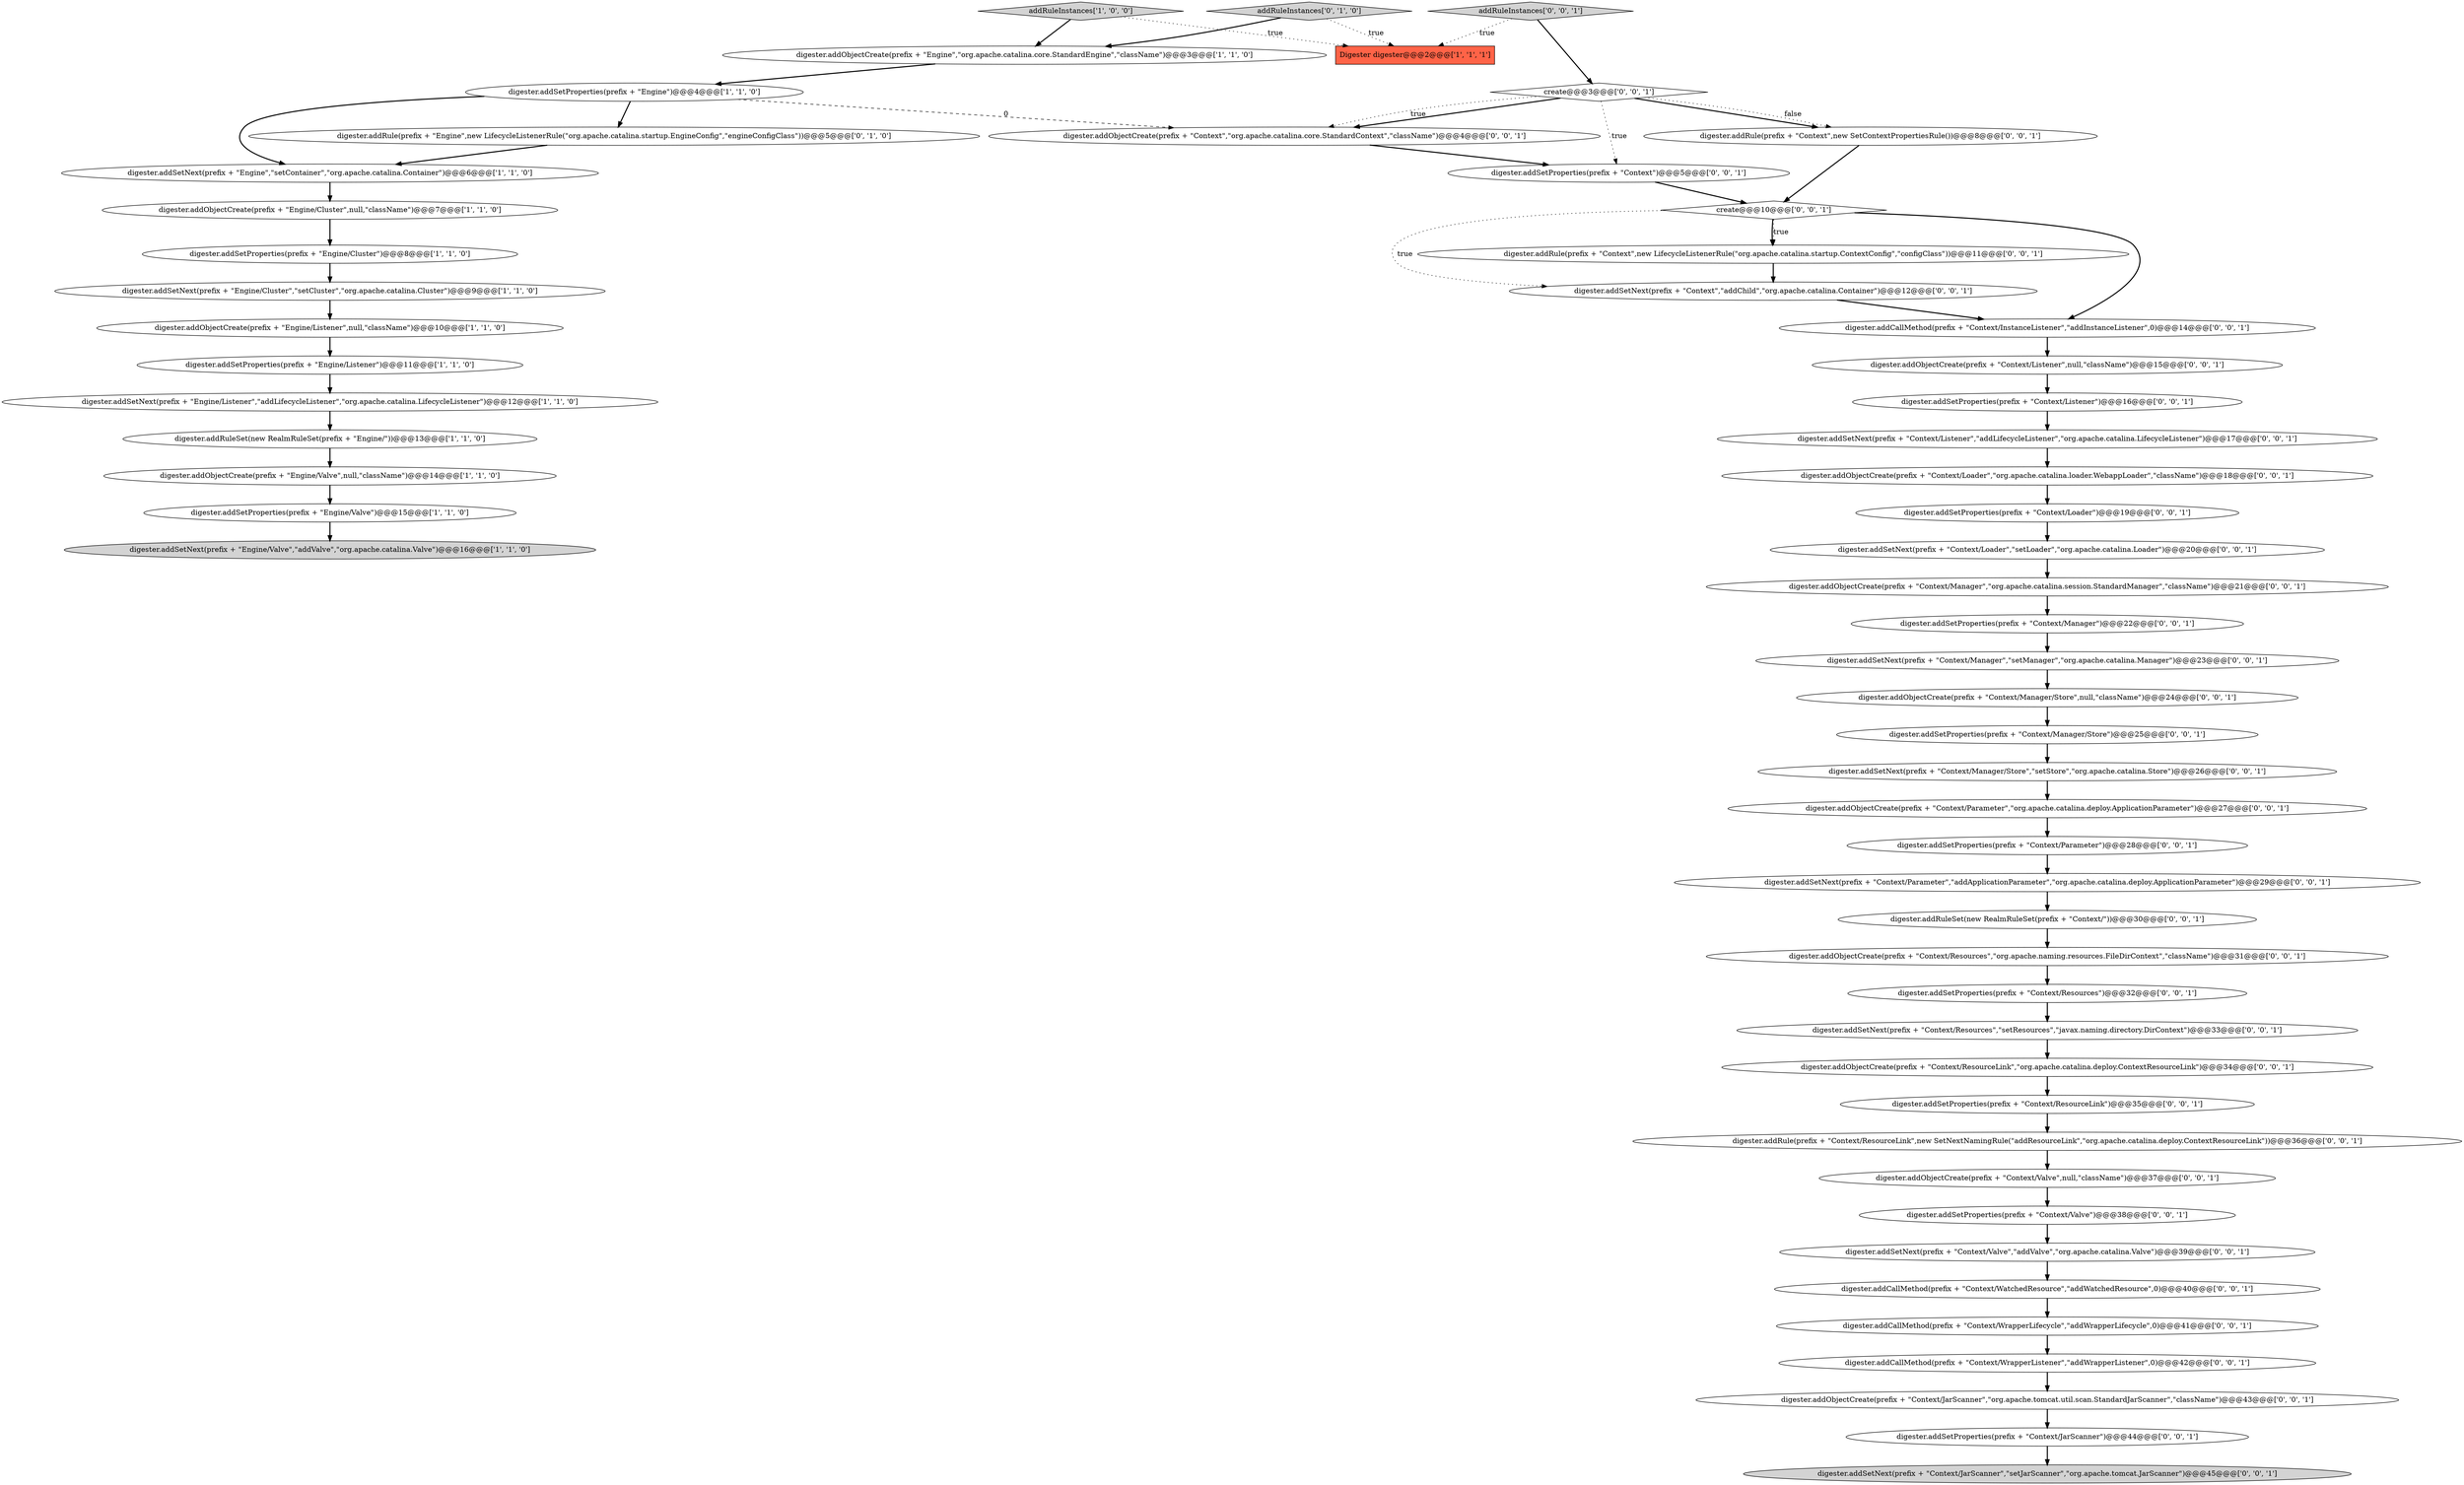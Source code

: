 digraph {
7 [style = filled, label = "digester.addSetProperties(prefix + \"Engine/Valve\")@@@15@@@['1', '1', '0']", fillcolor = white, shape = ellipse image = "AAA0AAABBB1BBB"];
25 [style = filled, label = "digester.addCallMethod(prefix + \"Context/WatchedResource\",\"addWatchedResource\",0)@@@40@@@['0', '0', '1']", fillcolor = white, shape = ellipse image = "AAA0AAABBB3BBB"];
21 [style = filled, label = "digester.addObjectCreate(prefix + \"Context/Manager/Store\",null,\"className\")@@@24@@@['0', '0', '1']", fillcolor = white, shape = ellipse image = "AAA0AAABBB3BBB"];
46 [style = filled, label = "digester.addSetProperties(prefix + \"Context/JarScanner\")@@@44@@@['0', '0', '1']", fillcolor = white, shape = ellipse image = "AAA0AAABBB3BBB"];
53 [style = filled, label = "digester.addRule(prefix + \"Context\",new SetContextPropertiesRule())@@@8@@@['0', '0', '1']", fillcolor = white, shape = ellipse image = "AAA0AAABBB3BBB"];
14 [style = filled, label = "digester.addSetNext(prefix + \"Engine/Valve\",\"addValve\",\"org.apache.catalina.Valve\")@@@16@@@['1', '1', '0']", fillcolor = lightgray, shape = ellipse image = "AAA0AAABBB1BBB"];
17 [style = filled, label = "digester.addSetProperties(prefix + \"Context/ResourceLink\")@@@35@@@['0', '0', '1']", fillcolor = white, shape = ellipse image = "AAA0AAABBB3BBB"];
55 [style = filled, label = "digester.addRule(prefix + \"Context\",new LifecycleListenerRule(\"org.apache.catalina.startup.ContextConfig\",\"configClass\"))@@@11@@@['0', '0', '1']", fillcolor = white, shape = ellipse image = "AAA0AAABBB3BBB"];
32 [style = filled, label = "digester.addSetNext(prefix + \"Context\",\"addChild\",\"org.apache.catalina.Container\")@@@12@@@['0', '0', '1']", fillcolor = white, shape = ellipse image = "AAA0AAABBB3BBB"];
40 [style = filled, label = "digester.addSetProperties(prefix + \"Context/Manager\")@@@22@@@['0', '0', '1']", fillcolor = white, shape = ellipse image = "AAA0AAABBB3BBB"];
27 [style = filled, label = "digester.addObjectCreate(prefix + \"Context\",\"org.apache.catalina.core.StandardContext\",\"className\")@@@4@@@['0', '0', '1']", fillcolor = white, shape = ellipse image = "AAA0AAABBB3BBB"];
39 [style = filled, label = "create@@@10@@@['0', '0', '1']", fillcolor = white, shape = diamond image = "AAA0AAABBB3BBB"];
19 [style = filled, label = "digester.addSetProperties(prefix + \"Context/Resources\")@@@32@@@['0', '0', '1']", fillcolor = white, shape = ellipse image = "AAA0AAABBB3BBB"];
18 [style = filled, label = "digester.addSetNext(prefix + \"Context/Listener\",\"addLifecycleListener\",\"org.apache.catalina.LifecycleListener\")@@@17@@@['0', '0', '1']", fillcolor = white, shape = ellipse image = "AAA0AAABBB3BBB"];
37 [style = filled, label = "digester.addSetProperties(prefix + \"Context/Parameter\")@@@28@@@['0', '0', '1']", fillcolor = white, shape = ellipse image = "AAA0AAABBB3BBB"];
48 [style = filled, label = "addRuleInstances['0', '0', '1']", fillcolor = lightgray, shape = diamond image = "AAA0AAABBB3BBB"];
24 [style = filled, label = "digester.addObjectCreate(prefix + \"Context/Valve\",null,\"className\")@@@37@@@['0', '0', '1']", fillcolor = white, shape = ellipse image = "AAA0AAABBB3BBB"];
43 [style = filled, label = "digester.addRule(prefix + \"Context/ResourceLink\",new SetNextNamingRule(\"addResourceLink\",\"org.apache.catalina.deploy.ContextResourceLink\"))@@@36@@@['0', '0', '1']", fillcolor = white, shape = ellipse image = "AAA0AAABBB3BBB"];
1 [style = filled, label = "digester.addSetNext(prefix + \"Engine/Cluster\",\"setCluster\",\"org.apache.catalina.Cluster\")@@@9@@@['1', '1', '0']", fillcolor = white, shape = ellipse image = "AAA0AAABBB1BBB"];
3 [style = filled, label = "addRuleInstances['1', '0', '0']", fillcolor = lightgray, shape = diamond image = "AAA0AAABBB1BBB"];
44 [style = filled, label = "digester.addCallMethod(prefix + \"Context/InstanceListener\",\"addInstanceListener\",0)@@@14@@@['0', '0', '1']", fillcolor = white, shape = ellipse image = "AAA0AAABBB3BBB"];
49 [style = filled, label = "create@@@3@@@['0', '0', '1']", fillcolor = white, shape = diamond image = "AAA0AAABBB3BBB"];
5 [style = filled, label = "digester.addObjectCreate(prefix + \"Engine/Valve\",null,\"className\")@@@14@@@['1', '1', '0']", fillcolor = white, shape = ellipse image = "AAA0AAABBB1BBB"];
2 [style = filled, label = "digester.addSetNext(prefix + \"Engine/Listener\",\"addLifecycleListener\",\"org.apache.catalina.LifecycleListener\")@@@12@@@['1', '1', '0']", fillcolor = white, shape = ellipse image = "AAA0AAABBB1BBB"];
38 [style = filled, label = "digester.addSetNext(prefix + \"Context/Manager/Store\",\"setStore\",\"org.apache.catalina.Store\")@@@26@@@['0', '0', '1']", fillcolor = white, shape = ellipse image = "AAA0AAABBB3BBB"];
13 [style = filled, label = "digester.addSetProperties(prefix + \"Engine\")@@@4@@@['1', '1', '0']", fillcolor = white, shape = ellipse image = "AAA0AAABBB1BBB"];
22 [style = filled, label = "digester.addObjectCreate(prefix + \"Context/Resources\",\"org.apache.naming.resources.FileDirContext\",\"className\")@@@31@@@['0', '0', '1']", fillcolor = white, shape = ellipse image = "AAA0AAABBB3BBB"];
52 [style = filled, label = "digester.addSetNext(prefix + \"Context/Loader\",\"setLoader\",\"org.apache.catalina.Loader\")@@@20@@@['0', '0', '1']", fillcolor = white, shape = ellipse image = "AAA0AAABBB3BBB"];
28 [style = filled, label = "digester.addSetProperties(prefix + \"Context/Listener\")@@@16@@@['0', '0', '1']", fillcolor = white, shape = ellipse image = "AAA0AAABBB3BBB"];
12 [style = filled, label = "Digester digester@@@2@@@['1', '1', '1']", fillcolor = tomato, shape = box image = "AAA0AAABBB1BBB"];
33 [style = filled, label = "digester.addSetProperties(prefix + \"Context/Manager/Store\")@@@25@@@['0', '0', '1']", fillcolor = white, shape = ellipse image = "AAA0AAABBB3BBB"];
6 [style = filled, label = "digester.addObjectCreate(prefix + \"Engine\",\"org.apache.catalina.core.StandardEngine\",\"className\")@@@3@@@['1', '1', '0']", fillcolor = white, shape = ellipse image = "AAA0AAABBB1BBB"];
23 [style = filled, label = "digester.addObjectCreate(prefix + \"Context/Listener\",null,\"className\")@@@15@@@['0', '0', '1']", fillcolor = white, shape = ellipse image = "AAA0AAABBB3BBB"];
8 [style = filled, label = "digester.addRuleSet(new RealmRuleSet(prefix + \"Engine/\"))@@@13@@@['1', '1', '0']", fillcolor = white, shape = ellipse image = "AAA0AAABBB1BBB"];
35 [style = filled, label = "digester.addSetNext(prefix + \"Context/Valve\",\"addValve\",\"org.apache.catalina.Valve\")@@@39@@@['0', '0', '1']", fillcolor = white, shape = ellipse image = "AAA0AAABBB3BBB"];
45 [style = filled, label = "digester.addRuleSet(new RealmRuleSet(prefix + \"Context/\"))@@@30@@@['0', '0', '1']", fillcolor = white, shape = ellipse image = "AAA0AAABBB3BBB"];
50 [style = filled, label = "digester.addObjectCreate(prefix + \"Context/JarScanner\",\"org.apache.tomcat.util.scan.StandardJarScanner\",\"className\")@@@43@@@['0', '0', '1']", fillcolor = white, shape = ellipse image = "AAA0AAABBB3BBB"];
31 [style = filled, label = "digester.addSetProperties(prefix + \"Context/Valve\")@@@38@@@['0', '0', '1']", fillcolor = white, shape = ellipse image = "AAA0AAABBB3BBB"];
54 [style = filled, label = "digester.addSetProperties(prefix + \"Context/Loader\")@@@19@@@['0', '0', '1']", fillcolor = white, shape = ellipse image = "AAA0AAABBB3BBB"];
30 [style = filled, label = "digester.addSetNext(prefix + \"Context/JarScanner\",\"setJarScanner\",\"org.apache.tomcat.JarScanner\")@@@45@@@['0', '0', '1']", fillcolor = lightgray, shape = ellipse image = "AAA0AAABBB3BBB"];
26 [style = filled, label = "digester.addObjectCreate(prefix + \"Context/ResourceLink\",\"org.apache.catalina.deploy.ContextResourceLink\")@@@34@@@['0', '0', '1']", fillcolor = white, shape = ellipse image = "AAA0AAABBB3BBB"];
34 [style = filled, label = "digester.addSetProperties(prefix + \"Context\")@@@5@@@['0', '0', '1']", fillcolor = white, shape = ellipse image = "AAA0AAABBB3BBB"];
41 [style = filled, label = "digester.addSetNext(prefix + \"Context/Resources\",\"setResources\",\"javax.naming.directory.DirContext\")@@@33@@@['0', '0', '1']", fillcolor = white, shape = ellipse image = "AAA0AAABBB3BBB"];
56 [style = filled, label = "digester.addObjectCreate(prefix + \"Context/Manager\",\"org.apache.catalina.session.StandardManager\",\"className\")@@@21@@@['0', '0', '1']", fillcolor = white, shape = ellipse image = "AAA0AAABBB3BBB"];
9 [style = filled, label = "digester.addObjectCreate(prefix + \"Engine/Cluster\",null,\"className\")@@@7@@@['1', '1', '0']", fillcolor = white, shape = ellipse image = "AAA0AAABBB1BBB"];
51 [style = filled, label = "digester.addSetNext(prefix + \"Context/Manager\",\"setManager\",\"org.apache.catalina.Manager\")@@@23@@@['0', '0', '1']", fillcolor = white, shape = ellipse image = "AAA0AAABBB3BBB"];
16 [style = filled, label = "addRuleInstances['0', '1', '0']", fillcolor = lightgray, shape = diamond image = "AAA0AAABBB2BBB"];
20 [style = filled, label = "digester.addCallMethod(prefix + \"Context/WrapperLifecycle\",\"addWrapperLifecycle\",0)@@@41@@@['0', '0', '1']", fillcolor = white, shape = ellipse image = "AAA0AAABBB3BBB"];
36 [style = filled, label = "digester.addCallMethod(prefix + \"Context/WrapperListener\",\"addWrapperListener\",0)@@@42@@@['0', '0', '1']", fillcolor = white, shape = ellipse image = "AAA0AAABBB3BBB"];
42 [style = filled, label = "digester.addSetNext(prefix + \"Context/Parameter\",\"addApplicationParameter\",\"org.apache.catalina.deploy.ApplicationParameter\")@@@29@@@['0', '0', '1']", fillcolor = white, shape = ellipse image = "AAA0AAABBB3BBB"];
11 [style = filled, label = "digester.addSetProperties(prefix + \"Engine/Listener\")@@@11@@@['1', '1', '0']", fillcolor = white, shape = ellipse image = "AAA0AAABBB1BBB"];
10 [style = filled, label = "digester.addSetNext(prefix + \"Engine\",\"setContainer\",\"org.apache.catalina.Container\")@@@6@@@['1', '1', '0']", fillcolor = white, shape = ellipse image = "AAA0AAABBB1BBB"];
0 [style = filled, label = "digester.addSetProperties(prefix + \"Engine/Cluster\")@@@8@@@['1', '1', '0']", fillcolor = white, shape = ellipse image = "AAA0AAABBB1BBB"];
4 [style = filled, label = "digester.addObjectCreate(prefix + \"Engine/Listener\",null,\"className\")@@@10@@@['1', '1', '0']", fillcolor = white, shape = ellipse image = "AAA0AAABBB1BBB"];
15 [style = filled, label = "digester.addRule(prefix + \"Engine\",new LifecycleListenerRule(\"org.apache.catalina.startup.EngineConfig\",\"engineConfigClass\"))@@@5@@@['0', '1', '0']", fillcolor = white, shape = ellipse image = "AAA1AAABBB2BBB"];
47 [style = filled, label = "digester.addObjectCreate(prefix + \"Context/Loader\",\"org.apache.catalina.loader.WebappLoader\",\"className\")@@@18@@@['0', '0', '1']", fillcolor = white, shape = ellipse image = "AAA0AAABBB3BBB"];
29 [style = filled, label = "digester.addObjectCreate(prefix + \"Context/Parameter\",\"org.apache.catalina.deploy.ApplicationParameter\")@@@27@@@['0', '0', '1']", fillcolor = white, shape = ellipse image = "AAA0AAABBB3BBB"];
49->27 [style = bold, label=""];
42->45 [style = bold, label=""];
3->12 [style = dotted, label="true"];
22->19 [style = bold, label=""];
13->15 [style = bold, label=""];
26->17 [style = bold, label=""];
48->49 [style = bold, label=""];
49->27 [style = dotted, label="true"];
52->56 [style = bold, label=""];
8->5 [style = bold, label=""];
44->23 [style = bold, label=""];
40->51 [style = bold, label=""];
21->33 [style = bold, label=""];
43->24 [style = bold, label=""];
10->9 [style = bold, label=""];
29->37 [style = bold, label=""];
17->43 [style = bold, label=""];
25->20 [style = bold, label=""];
4->11 [style = bold, label=""];
39->32 [style = dotted, label="true"];
38->29 [style = bold, label=""];
49->53 [style = bold, label=""];
49->34 [style = dotted, label="true"];
50->46 [style = bold, label=""];
39->55 [style = dotted, label="true"];
55->32 [style = bold, label=""];
6->13 [style = bold, label=""];
9->0 [style = bold, label=""];
54->52 [style = bold, label=""];
0->1 [style = bold, label=""];
11->2 [style = bold, label=""];
2->8 [style = bold, label=""];
36->50 [style = bold, label=""];
3->6 [style = bold, label=""];
7->14 [style = bold, label=""];
56->40 [style = bold, label=""];
51->21 [style = bold, label=""];
31->35 [style = bold, label=""];
49->53 [style = dotted, label="false"];
16->12 [style = dotted, label="true"];
41->26 [style = bold, label=""];
13->27 [style = dashed, label="0"];
24->31 [style = bold, label=""];
37->42 [style = bold, label=""];
46->30 [style = bold, label=""];
48->12 [style = dotted, label="true"];
16->6 [style = bold, label=""];
28->18 [style = bold, label=""];
47->54 [style = bold, label=""];
33->38 [style = bold, label=""];
1->4 [style = bold, label=""];
45->22 [style = bold, label=""];
32->44 [style = bold, label=""];
19->41 [style = bold, label=""];
35->25 [style = bold, label=""];
39->55 [style = bold, label=""];
23->28 [style = bold, label=""];
34->39 [style = bold, label=""];
20->36 [style = bold, label=""];
27->34 [style = bold, label=""];
13->10 [style = bold, label=""];
53->39 [style = bold, label=""];
15->10 [style = bold, label=""];
5->7 [style = bold, label=""];
39->44 [style = bold, label=""];
18->47 [style = bold, label=""];
}

